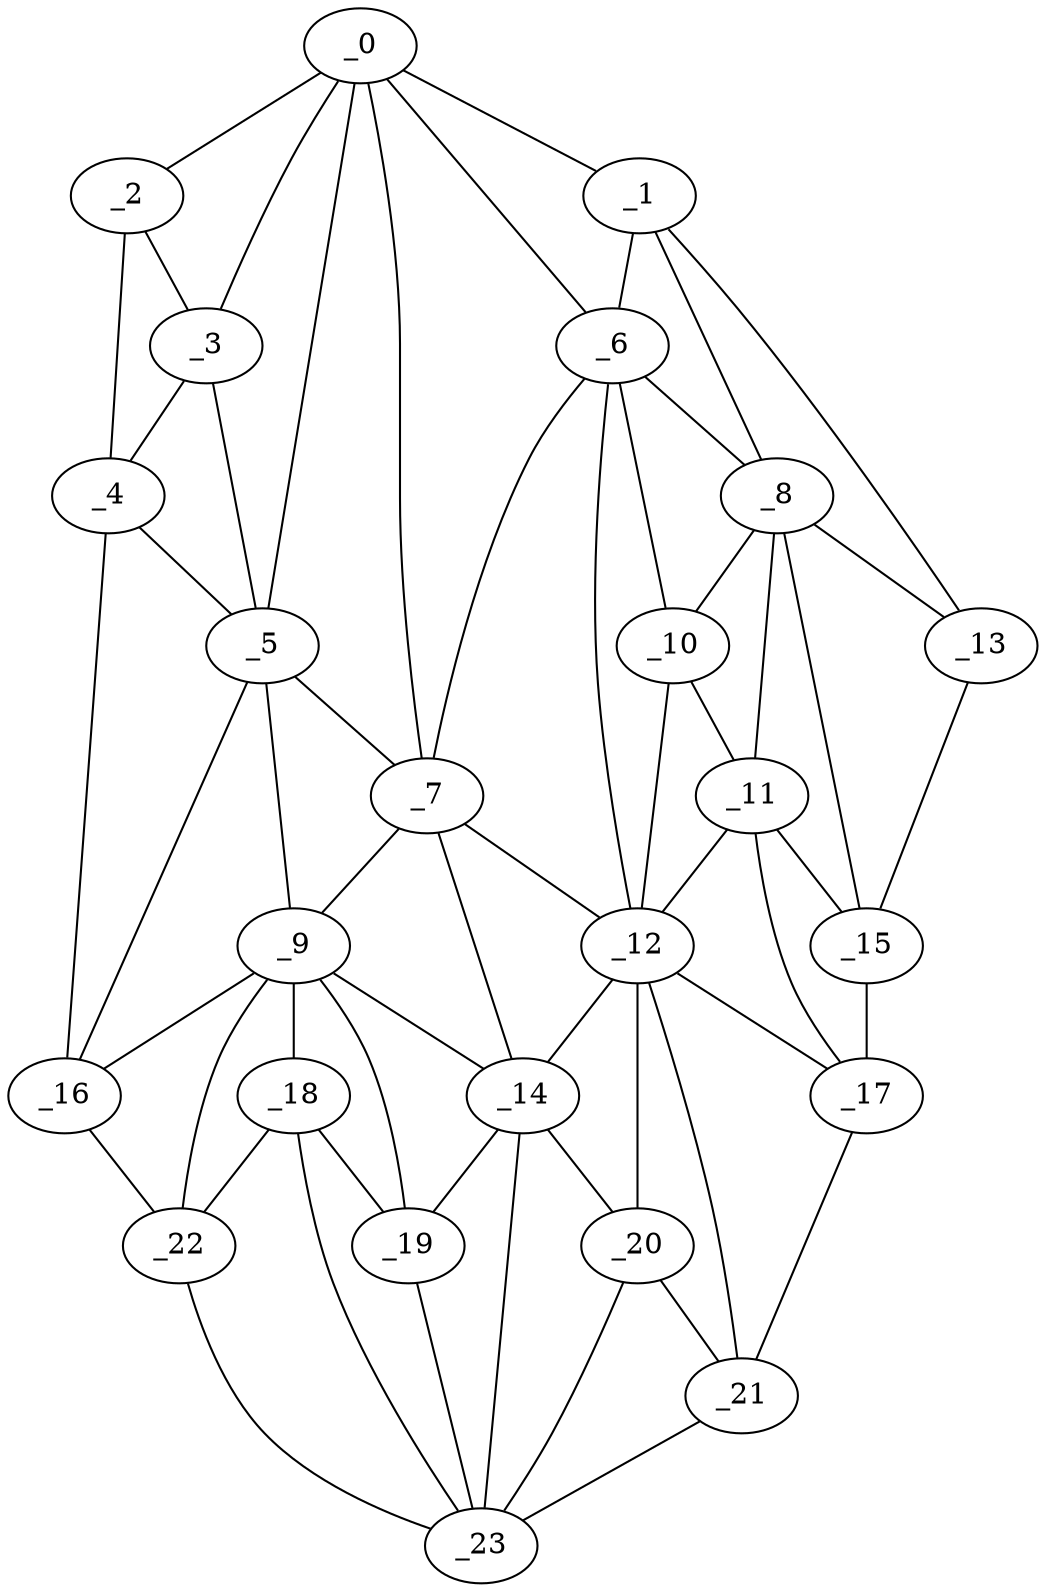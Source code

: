 graph "obj93__290.gxl" {
	_0	 [x=38,
		y=9];
	_1	 [x=48,
		y=120];
	_0 -- _1	 [valence=1];
	_2	 [x=51,
		y=3];
	_0 -- _2	 [valence=1];
	_3	 [x=63,
		y=14];
	_0 -- _3	 [valence=1];
	_5	 [x=67,
		y=22];
	_0 -- _5	 [valence=1];
	_6	 [x=72,
		y=84];
	_0 -- _6	 [valence=2];
	_7	 [x=74,
		y=75];
	_0 -- _7	 [valence=2];
	_1 -- _6	 [valence=2];
	_8	 [x=76,
		y=106];
	_1 -- _8	 [valence=2];
	_13	 [x=89,
		y=118];
	_1 -- _13	 [valence=1];
	_2 -- _3	 [valence=2];
	_4	 [x=67,
		y=4];
	_2 -- _4	 [valence=1];
	_3 -- _4	 [valence=2];
	_3 -- _5	 [valence=1];
	_4 -- _5	 [valence=2];
	_16	 [x=94,
		y=13];
	_4 -- _16	 [valence=1];
	_5 -- _7	 [valence=2];
	_9	 [x=80,
		y=28];
	_5 -- _9	 [valence=2];
	_5 -- _16	 [valence=2];
	_6 -- _7	 [valence=2];
	_6 -- _8	 [valence=2];
	_10	 [x=80,
		y=94];
	_6 -- _10	 [valence=2];
	_12	 [x=89,
		y=77];
	_6 -- _12	 [valence=2];
	_7 -- _9	 [valence=1];
	_7 -- _12	 [valence=2];
	_14	 [x=91,
		y=66];
	_7 -- _14	 [valence=1];
	_8 -- _10	 [valence=1];
	_11	 [x=85,
		y=96];
	_8 -- _11	 [valence=2];
	_8 -- _13	 [valence=2];
	_15	 [x=92,
		y=105];
	_8 -- _15	 [valence=1];
	_9 -- _14	 [valence=2];
	_9 -- _16	 [valence=1];
	_18	 [x=97,
		y=42];
	_9 -- _18	 [valence=2];
	_19	 [x=97,
		y=48];
	_9 -- _19	 [valence=1];
	_22	 [x=98,
		y=21];
	_9 -- _22	 [valence=2];
	_10 -- _11	 [valence=1];
	_10 -- _12	 [valence=2];
	_11 -- _12	 [valence=2];
	_11 -- _15	 [valence=1];
	_17	 [x=94,
		y=96];
	_11 -- _17	 [valence=1];
	_12 -- _14	 [valence=2];
	_12 -- _17	 [valence=2];
	_20	 [x=97,
		y=67];
	_12 -- _20	 [valence=2];
	_21	 [x=97,
		y=80];
	_12 -- _21	 [valence=2];
	_13 -- _15	 [valence=1];
	_14 -- _19	 [valence=1];
	_14 -- _20	 [valence=2];
	_23	 [x=98,
		y=58];
	_14 -- _23	 [valence=2];
	_15 -- _17	 [valence=1];
	_16 -- _22	 [valence=1];
	_17 -- _21	 [valence=1];
	_18 -- _19	 [valence=2];
	_18 -- _22	 [valence=2];
	_18 -- _23	 [valence=2];
	_19 -- _23	 [valence=2];
	_20 -- _21	 [valence=2];
	_20 -- _23	 [valence=2];
	_21 -- _23	 [valence=1];
	_22 -- _23	 [valence=1];
}
